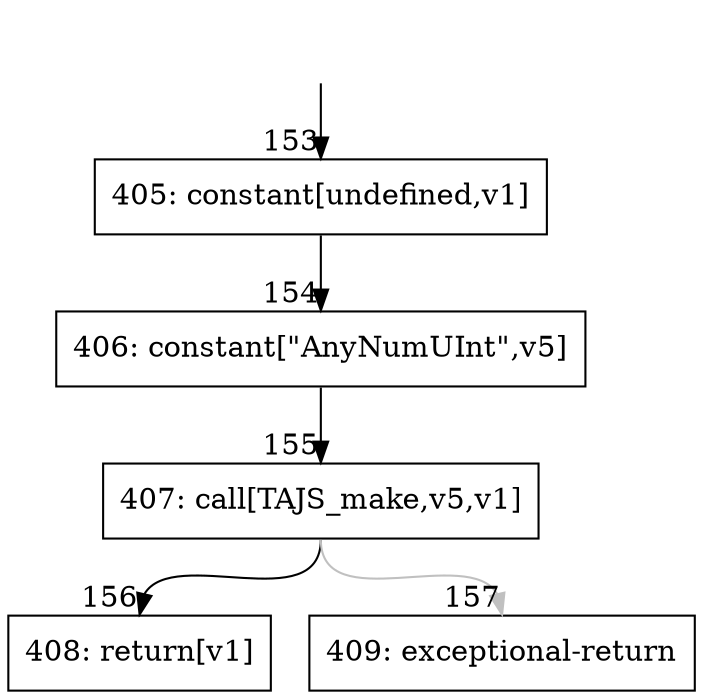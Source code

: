 digraph {
rankdir="TD"
BB_entry9[shape=none,label=""];
BB_entry9 -> BB153 [tailport=s, headport=n, headlabel="    153"]
BB153 [shape=record label="{405: constant[undefined,v1]}" ] 
BB153 -> BB154 [tailport=s, headport=n, headlabel="      154"]
BB154 [shape=record label="{406: constant[\"AnyNumUInt\",v5]}" ] 
BB154 -> BB155 [tailport=s, headport=n, headlabel="      155"]
BB155 [shape=record label="{407: call[TAJS_make,v5,v1]}" ] 
BB155 -> BB156 [tailport=s, headport=n, headlabel="      156"]
BB155 -> BB157 [tailport=s, headport=n, color=gray, headlabel="      157"]
BB156 [shape=record label="{408: return[v1]}" ] 
BB157 [shape=record label="{409: exceptional-return}" ] 
}
